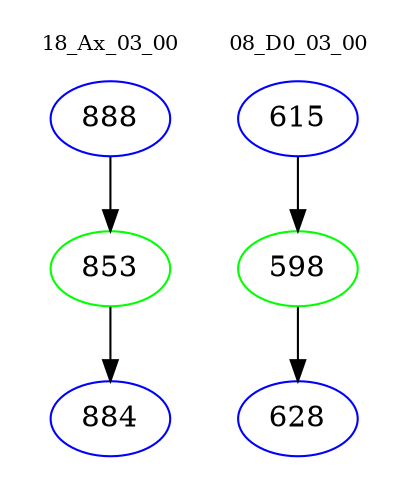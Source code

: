 digraph{
subgraph cluster_0 {
color = white
label = "18_Ax_03_00";
fontsize=10;
T0_888 [label="888", color="blue"]
T0_888 -> T0_853 [color="black"]
T0_853 [label="853", color="green"]
T0_853 -> T0_884 [color="black"]
T0_884 [label="884", color="blue"]
}
subgraph cluster_1 {
color = white
label = "08_D0_03_00";
fontsize=10;
T1_615 [label="615", color="blue"]
T1_615 -> T1_598 [color="black"]
T1_598 [label="598", color="green"]
T1_598 -> T1_628 [color="black"]
T1_628 [label="628", color="blue"]
}
}

